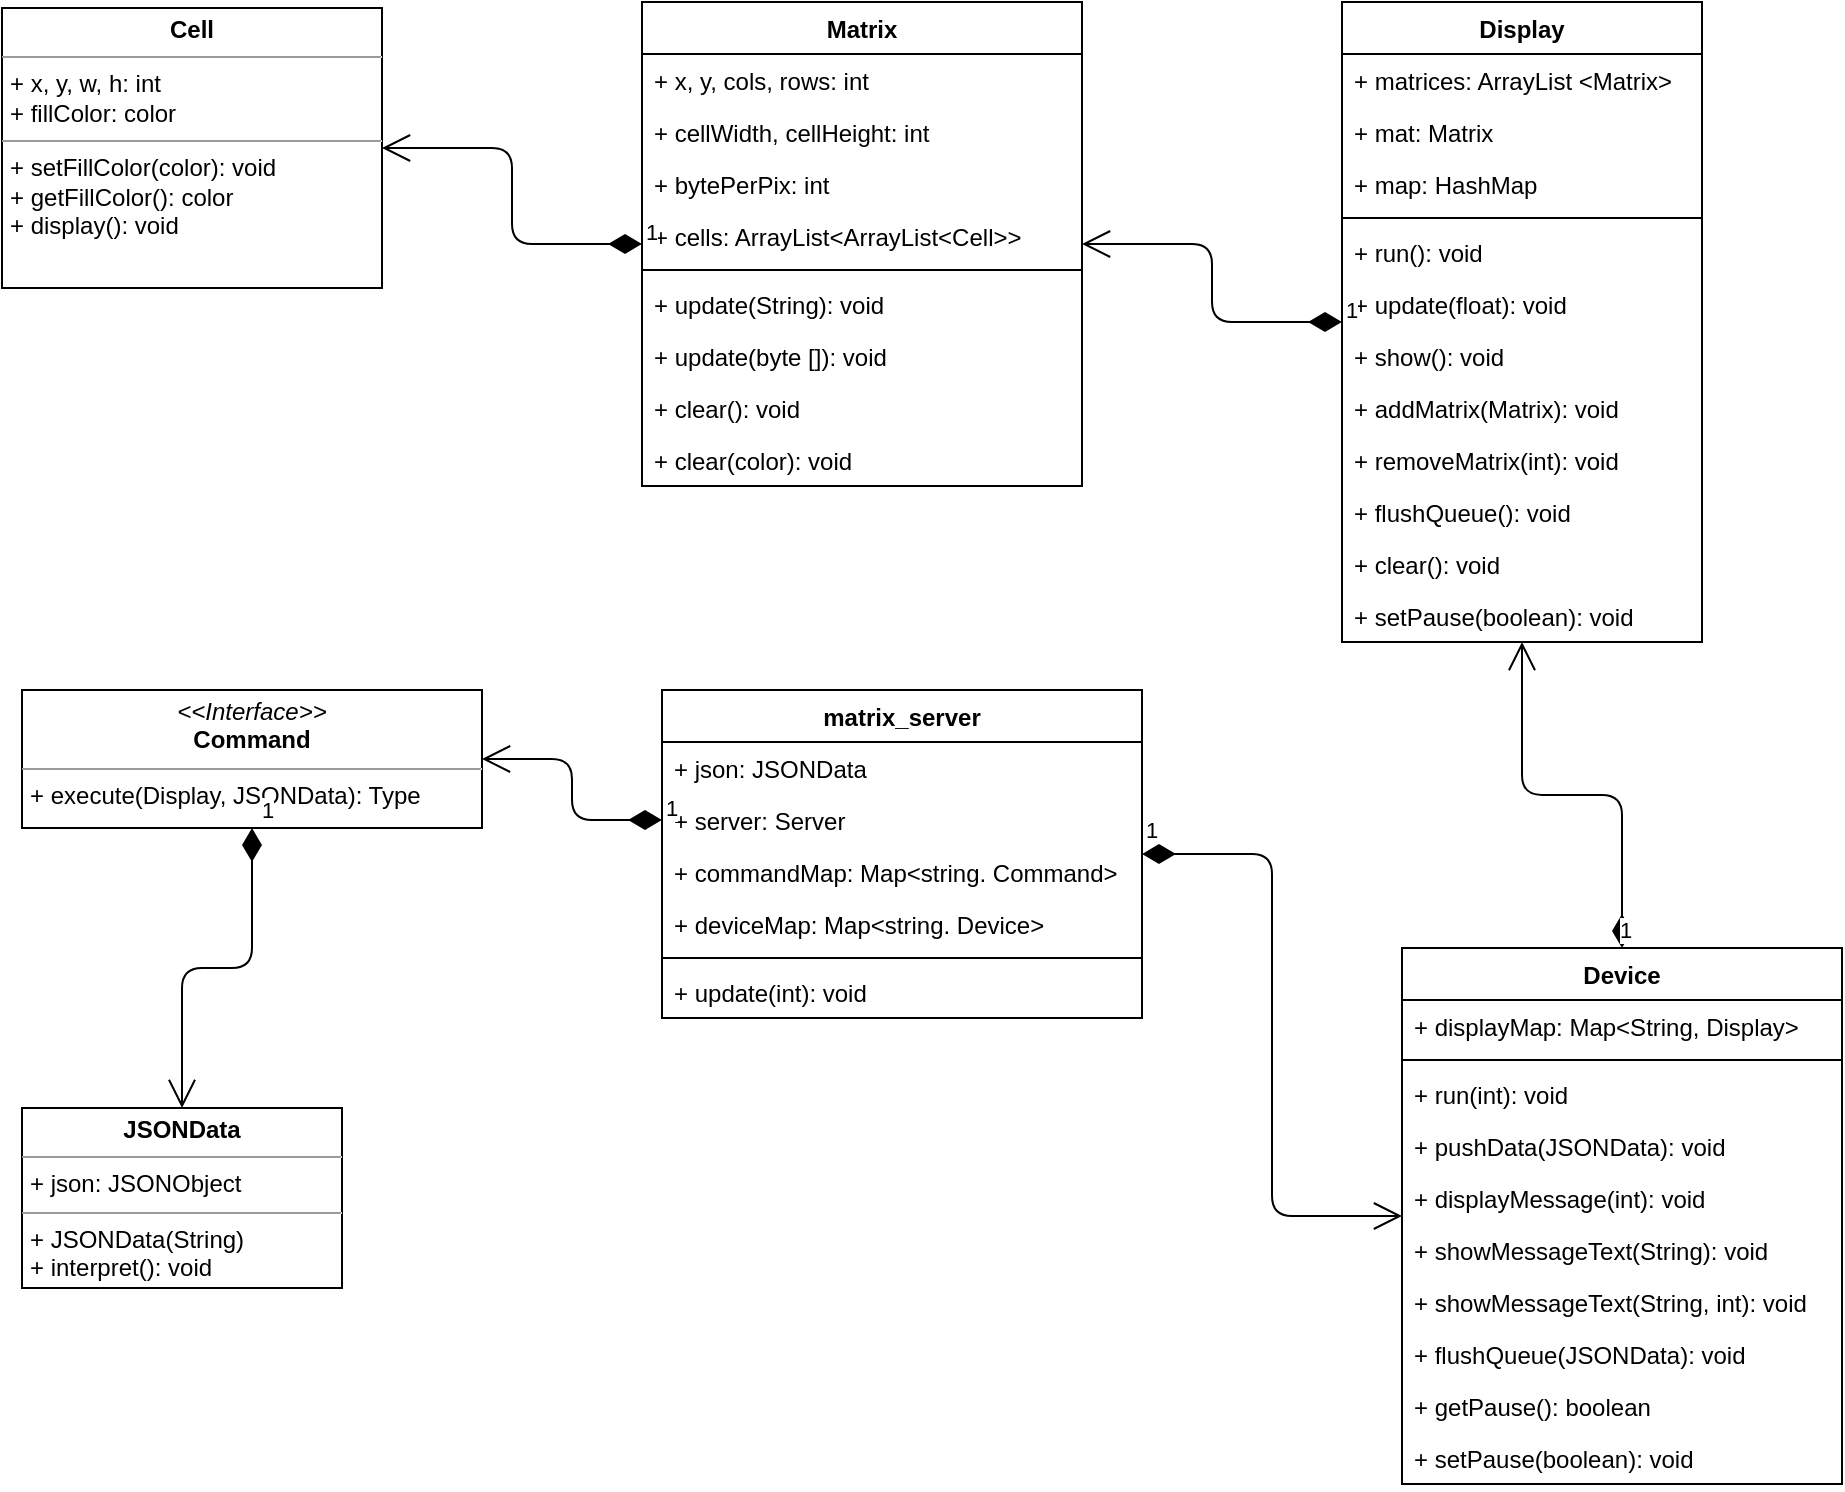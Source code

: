 <mxfile version="11.3.0" type="device" pages="1"><diagram name="Page-1" id="9f46799a-70d6-7492-0946-bef42562c5a5"><mxGraphModel dx="1422" dy="822" grid="1" gridSize="10" guides="1" tooltips="1" connect="1" arrows="1" fold="1" page="1" pageScale="1" pageWidth="1100" pageHeight="850" background="#ffffff" math="0" shadow="0"><root><mxCell id="0"/><mxCell id="1" parent="0"/><mxCell id="sKNOnBUhJWFSVRTP_x-Q-1" value="&lt;p style=&quot;margin: 0px ; margin-top: 4px ; text-align: center&quot;&gt;&lt;b&gt;Cell&lt;/b&gt;&lt;/p&gt;&lt;hr size=&quot;1&quot;&gt;&lt;p style=&quot;margin: 0px ; margin-left: 4px&quot;&gt;+ x, y, w, h: int&lt;br&gt;+ fillColor: color&lt;/p&gt;&lt;hr size=&quot;1&quot;&gt;&lt;p style=&quot;margin: 0px ; margin-left: 4px&quot;&gt;+ setFillColor(color): void&lt;br&gt;+ getFillColor(): color&lt;/p&gt;&lt;p style=&quot;margin: 0px ; margin-left: 4px&quot;&gt;+ display(): void&lt;/p&gt;" style="verticalAlign=top;align=left;overflow=fill;fontSize=12;fontFamily=Helvetica;html=1;" vertex="1" parent="1"><mxGeometry x="20" y="20" width="190" height="140" as="geometry"/></mxCell><mxCell id="sKNOnBUhJWFSVRTP_x-Q-10" value="Matrix" style="swimlane;fontStyle=1;align=center;verticalAlign=top;childLayout=stackLayout;horizontal=1;startSize=26;horizontalStack=0;resizeParent=1;resizeParentMax=0;resizeLast=0;collapsible=1;marginBottom=0;" vertex="1" parent="1"><mxGeometry x="340" y="17" width="220" height="242" as="geometry"/></mxCell><mxCell id="sKNOnBUhJWFSVRTP_x-Q-11" value="+ x, y, cols, rows: int" style="text;strokeColor=none;fillColor=none;align=left;verticalAlign=top;spacingLeft=4;spacingRight=4;overflow=hidden;rotatable=0;points=[[0,0.5],[1,0.5]];portConstraint=eastwest;" vertex="1" parent="sKNOnBUhJWFSVRTP_x-Q-10"><mxGeometry y="26" width="220" height="26" as="geometry"/></mxCell><mxCell id="sKNOnBUhJWFSVRTP_x-Q-14" value="+ cellWidth, cellHeight: int" style="text;strokeColor=none;fillColor=none;align=left;verticalAlign=top;spacingLeft=4;spacingRight=4;overflow=hidden;rotatable=0;points=[[0,0.5],[1,0.5]];portConstraint=eastwest;" vertex="1" parent="sKNOnBUhJWFSVRTP_x-Q-10"><mxGeometry y="52" width="220" height="26" as="geometry"/></mxCell><mxCell id="sKNOnBUhJWFSVRTP_x-Q-15" value="+ bytePerPix: int" style="text;strokeColor=none;fillColor=none;align=left;verticalAlign=top;spacingLeft=4;spacingRight=4;overflow=hidden;rotatable=0;points=[[0,0.5],[1,0.5]];portConstraint=eastwest;" vertex="1" parent="sKNOnBUhJWFSVRTP_x-Q-10"><mxGeometry y="78" width="220" height="26" as="geometry"/></mxCell><mxCell id="sKNOnBUhJWFSVRTP_x-Q-16" value="+ cells: ArrayList&lt;ArrayList&lt;Cell&gt;&gt;" style="text;strokeColor=none;fillColor=none;align=left;verticalAlign=top;spacingLeft=4;spacingRight=4;overflow=hidden;rotatable=0;points=[[0,0.5],[1,0.5]];portConstraint=eastwest;" vertex="1" parent="sKNOnBUhJWFSVRTP_x-Q-10"><mxGeometry y="104" width="220" height="26" as="geometry"/></mxCell><mxCell id="sKNOnBUhJWFSVRTP_x-Q-12" value="" style="line;strokeWidth=1;fillColor=none;align=left;verticalAlign=middle;spacingTop=-1;spacingLeft=3;spacingRight=3;rotatable=0;labelPosition=right;points=[];portConstraint=eastwest;" vertex="1" parent="sKNOnBUhJWFSVRTP_x-Q-10"><mxGeometry y="130" width="220" height="8" as="geometry"/></mxCell><mxCell id="sKNOnBUhJWFSVRTP_x-Q-13" value="+ update(String): void" style="text;strokeColor=none;fillColor=none;align=left;verticalAlign=top;spacingLeft=4;spacingRight=4;overflow=hidden;rotatable=0;points=[[0,0.5],[1,0.5]];portConstraint=eastwest;" vertex="1" parent="sKNOnBUhJWFSVRTP_x-Q-10"><mxGeometry y="138" width="220" height="26" as="geometry"/></mxCell><mxCell id="sKNOnBUhJWFSVRTP_x-Q-43" value="+ update(byte []): void" style="text;strokeColor=none;fillColor=none;align=left;verticalAlign=top;spacingLeft=4;spacingRight=4;overflow=hidden;rotatable=0;points=[[0,0.5],[1,0.5]];portConstraint=eastwest;" vertex="1" parent="sKNOnBUhJWFSVRTP_x-Q-10"><mxGeometry y="164" width="220" height="26" as="geometry"/></mxCell><mxCell id="sKNOnBUhJWFSVRTP_x-Q-44" value="+ clear(): void" style="text;strokeColor=none;fillColor=none;align=left;verticalAlign=top;spacingLeft=4;spacingRight=4;overflow=hidden;rotatable=0;points=[[0,0.5],[1,0.5]];portConstraint=eastwest;" vertex="1" parent="sKNOnBUhJWFSVRTP_x-Q-10"><mxGeometry y="190" width="220" height="26" as="geometry"/></mxCell><mxCell id="sKNOnBUhJWFSVRTP_x-Q-45" value="+ clear(color): void" style="text;strokeColor=none;fillColor=none;align=left;verticalAlign=top;spacingLeft=4;spacingRight=4;overflow=hidden;rotatable=0;points=[[0,0.5],[1,0.5]];portConstraint=eastwest;" vertex="1" parent="sKNOnBUhJWFSVRTP_x-Q-10"><mxGeometry y="216" width="220" height="26" as="geometry"/></mxCell><mxCell id="sKNOnBUhJWFSVRTP_x-Q-31" value="Display" style="swimlane;fontStyle=1;align=center;verticalAlign=top;childLayout=stackLayout;horizontal=1;startSize=26;horizontalStack=0;resizeParent=1;resizeParentMax=0;resizeLast=0;collapsible=1;marginBottom=0;" vertex="1" parent="1"><mxGeometry x="690" y="17" width="180" height="320" as="geometry"/></mxCell><mxCell id="sKNOnBUhJWFSVRTP_x-Q-32" value="+ matrices: ArrayList &lt;Matrix&gt;" style="text;strokeColor=none;fillColor=none;align=left;verticalAlign=top;spacingLeft=4;spacingRight=4;overflow=hidden;rotatable=0;points=[[0,0.5],[1,0.5]];portConstraint=eastwest;" vertex="1" parent="sKNOnBUhJWFSVRTP_x-Q-31"><mxGeometry y="26" width="180" height="26" as="geometry"/></mxCell><mxCell id="sKNOnBUhJWFSVRTP_x-Q-35" value="+ mat: Matrix" style="text;strokeColor=none;fillColor=none;align=left;verticalAlign=top;spacingLeft=4;spacingRight=4;overflow=hidden;rotatable=0;points=[[0,0.5],[1,0.5]];portConstraint=eastwest;" vertex="1" parent="sKNOnBUhJWFSVRTP_x-Q-31"><mxGeometry y="52" width="180" height="26" as="geometry"/></mxCell><mxCell id="sKNOnBUhJWFSVRTP_x-Q-42" value="+ map: HashMap" style="text;strokeColor=none;fillColor=none;align=left;verticalAlign=top;spacingLeft=4;spacingRight=4;overflow=hidden;rotatable=0;points=[[0,0.5],[1,0.5]];portConstraint=eastwest;" vertex="1" parent="sKNOnBUhJWFSVRTP_x-Q-31"><mxGeometry y="78" width="180" height="26" as="geometry"/></mxCell><mxCell id="sKNOnBUhJWFSVRTP_x-Q-33" value="" style="line;strokeWidth=1;fillColor=none;align=left;verticalAlign=middle;spacingTop=-1;spacingLeft=3;spacingRight=3;rotatable=0;labelPosition=right;points=[];portConstraint=eastwest;" vertex="1" parent="sKNOnBUhJWFSVRTP_x-Q-31"><mxGeometry y="104" width="180" height="8" as="geometry"/></mxCell><mxCell id="sKNOnBUhJWFSVRTP_x-Q-34" value="+ run(): void" style="text;strokeColor=none;fillColor=none;align=left;verticalAlign=top;spacingLeft=4;spacingRight=4;overflow=hidden;rotatable=0;points=[[0,0.5],[1,0.5]];portConstraint=eastwest;" vertex="1" parent="sKNOnBUhJWFSVRTP_x-Q-31"><mxGeometry y="112" width="180" height="26" as="geometry"/></mxCell><mxCell id="sKNOnBUhJWFSVRTP_x-Q-46" value="+ update(float): void" style="text;strokeColor=none;fillColor=none;align=left;verticalAlign=top;spacingLeft=4;spacingRight=4;overflow=hidden;rotatable=0;points=[[0,0.5],[1,0.5]];portConstraint=eastwest;" vertex="1" parent="sKNOnBUhJWFSVRTP_x-Q-31"><mxGeometry y="138" width="180" height="26" as="geometry"/></mxCell><mxCell id="sKNOnBUhJWFSVRTP_x-Q-47" value="+ show(): void" style="text;strokeColor=none;fillColor=none;align=left;verticalAlign=top;spacingLeft=4;spacingRight=4;overflow=hidden;rotatable=0;points=[[0,0.5],[1,0.5]];portConstraint=eastwest;" vertex="1" parent="sKNOnBUhJWFSVRTP_x-Q-31"><mxGeometry y="164" width="180" height="26" as="geometry"/></mxCell><mxCell id="sKNOnBUhJWFSVRTP_x-Q-48" value="+ addMatrix(Matrix): void" style="text;strokeColor=none;fillColor=none;align=left;verticalAlign=top;spacingLeft=4;spacingRight=4;overflow=hidden;rotatable=0;points=[[0,0.5],[1,0.5]];portConstraint=eastwest;" vertex="1" parent="sKNOnBUhJWFSVRTP_x-Q-31"><mxGeometry y="190" width="180" height="26" as="geometry"/></mxCell><mxCell id="sKNOnBUhJWFSVRTP_x-Q-49" value="+ removeMatrix(int): void" style="text;strokeColor=none;fillColor=none;align=left;verticalAlign=top;spacingLeft=4;spacingRight=4;overflow=hidden;rotatable=0;points=[[0,0.5],[1,0.5]];portConstraint=eastwest;" vertex="1" parent="sKNOnBUhJWFSVRTP_x-Q-31"><mxGeometry y="216" width="180" height="26" as="geometry"/></mxCell><mxCell id="sKNOnBUhJWFSVRTP_x-Q-50" value="+ flushQueue(): void" style="text;strokeColor=none;fillColor=none;align=left;verticalAlign=top;spacingLeft=4;spacingRight=4;overflow=hidden;rotatable=0;points=[[0,0.5],[1,0.5]];portConstraint=eastwest;" vertex="1" parent="sKNOnBUhJWFSVRTP_x-Q-31"><mxGeometry y="242" width="180" height="26" as="geometry"/></mxCell><mxCell id="sKNOnBUhJWFSVRTP_x-Q-51" value="+ clear(): void" style="text;strokeColor=none;fillColor=none;align=left;verticalAlign=top;spacingLeft=4;spacingRight=4;overflow=hidden;rotatable=0;points=[[0,0.5],[1,0.5]];portConstraint=eastwest;" vertex="1" parent="sKNOnBUhJWFSVRTP_x-Q-31"><mxGeometry y="268" width="180" height="26" as="geometry"/></mxCell><mxCell id="sKNOnBUhJWFSVRTP_x-Q-52" value="+ setPause(boolean): void" style="text;strokeColor=none;fillColor=none;align=left;verticalAlign=top;spacingLeft=4;spacingRight=4;overflow=hidden;rotatable=0;points=[[0,0.5],[1,0.5]];portConstraint=eastwest;" vertex="1" parent="sKNOnBUhJWFSVRTP_x-Q-31"><mxGeometry y="294" width="180" height="26" as="geometry"/></mxCell><mxCell id="sKNOnBUhJWFSVRTP_x-Q-53" value="1" style="endArrow=open;html=1;endSize=12;startArrow=diamondThin;startSize=14;startFill=1;edgeStyle=orthogonalEdgeStyle;align=left;verticalAlign=bottom;" edge="1" parent="1" source="sKNOnBUhJWFSVRTP_x-Q-10" target="sKNOnBUhJWFSVRTP_x-Q-1"><mxGeometry x="-1" y="3" relative="1" as="geometry"><mxPoint x="210" y="230" as="sourcePoint"/><mxPoint x="370" y="230" as="targetPoint"/></mxGeometry></mxCell><mxCell id="sKNOnBUhJWFSVRTP_x-Q-54" value="1" style="endArrow=open;html=1;endSize=12;startArrow=diamondThin;startSize=14;startFill=1;edgeStyle=orthogonalEdgeStyle;align=left;verticalAlign=bottom;" edge="1" parent="1" source="sKNOnBUhJWFSVRTP_x-Q-31" target="sKNOnBUhJWFSVRTP_x-Q-10"><mxGeometry x="-1" y="3" relative="1" as="geometry"><mxPoint x="440" y="350" as="sourcePoint"/><mxPoint x="600" y="350" as="targetPoint"/></mxGeometry></mxCell><mxCell id="sKNOnBUhJWFSVRTP_x-Q-55" value="matrix_server" style="swimlane;fontStyle=1;align=center;verticalAlign=top;childLayout=stackLayout;horizontal=1;startSize=26;horizontalStack=0;resizeParent=1;resizeParentMax=0;resizeLast=0;collapsible=1;marginBottom=0;" vertex="1" parent="1"><mxGeometry x="350" y="361" width="240" height="164" as="geometry"/></mxCell><mxCell id="sKNOnBUhJWFSVRTP_x-Q-56" value="+ json: JSONData" style="text;strokeColor=none;fillColor=none;align=left;verticalAlign=top;spacingLeft=4;spacingRight=4;overflow=hidden;rotatable=0;points=[[0,0.5],[1,0.5]];portConstraint=eastwest;" vertex="1" parent="sKNOnBUhJWFSVRTP_x-Q-55"><mxGeometry y="26" width="240" height="26" as="geometry"/></mxCell><mxCell id="sKNOnBUhJWFSVRTP_x-Q-59" value="+ server: Server" style="text;strokeColor=none;fillColor=none;align=left;verticalAlign=top;spacingLeft=4;spacingRight=4;overflow=hidden;rotatable=0;points=[[0,0.5],[1,0.5]];portConstraint=eastwest;" vertex="1" parent="sKNOnBUhJWFSVRTP_x-Q-55"><mxGeometry y="52" width="240" height="26" as="geometry"/></mxCell><mxCell id="sKNOnBUhJWFSVRTP_x-Q-61" value="+ commandMap: Map&lt;string. Command&gt;" style="text;strokeColor=none;fillColor=none;align=left;verticalAlign=top;spacingLeft=4;spacingRight=4;overflow=hidden;rotatable=0;points=[[0,0.5],[1,0.5]];portConstraint=eastwest;" vertex="1" parent="sKNOnBUhJWFSVRTP_x-Q-55"><mxGeometry y="78" width="240" height="26" as="geometry"/></mxCell><mxCell id="sKNOnBUhJWFSVRTP_x-Q-73" value="+ deviceMap: Map&lt;string. Device&gt;" style="text;strokeColor=none;fillColor=none;align=left;verticalAlign=top;spacingLeft=4;spacingRight=4;overflow=hidden;rotatable=0;points=[[0,0.5],[1,0.5]];portConstraint=eastwest;" vertex="1" parent="sKNOnBUhJWFSVRTP_x-Q-55"><mxGeometry y="104" width="240" height="26" as="geometry"/></mxCell><mxCell id="sKNOnBUhJWFSVRTP_x-Q-57" value="" style="line;strokeWidth=1;fillColor=none;align=left;verticalAlign=middle;spacingTop=-1;spacingLeft=3;spacingRight=3;rotatable=0;labelPosition=right;points=[];portConstraint=eastwest;" vertex="1" parent="sKNOnBUhJWFSVRTP_x-Q-55"><mxGeometry y="130" width="240" height="8" as="geometry"/></mxCell><mxCell id="sKNOnBUhJWFSVRTP_x-Q-58" value="+ update(int): void" style="text;strokeColor=none;fillColor=none;align=left;verticalAlign=top;spacingLeft=4;spacingRight=4;overflow=hidden;rotatable=0;points=[[0,0.5],[1,0.5]];portConstraint=eastwest;" vertex="1" parent="sKNOnBUhJWFSVRTP_x-Q-55"><mxGeometry y="138" width="240" height="26" as="geometry"/></mxCell><mxCell id="sKNOnBUhJWFSVRTP_x-Q-62" value="&lt;p style=&quot;margin: 0px ; margin-top: 4px ; text-align: center&quot;&gt;&lt;i&gt;&amp;lt;&amp;lt;Interface&amp;gt;&amp;gt;&lt;/i&gt;&lt;br&gt;&lt;b&gt;Command&lt;/b&gt;&lt;/p&gt;&lt;hr size=&quot;1&quot;&gt;&lt;p style=&quot;margin: 0px ; margin-left: 4px&quot;&gt;&lt;/p&gt;&lt;p style=&quot;margin: 0px ; margin-left: 4px&quot;&gt;+ execute(Display, JSONData): Type&lt;/p&gt;" style="verticalAlign=top;align=left;overflow=fill;fontSize=12;fontFamily=Helvetica;html=1;" vertex="1" parent="1"><mxGeometry x="30" y="361" width="230" height="69" as="geometry"/></mxCell><mxCell id="sKNOnBUhJWFSVRTP_x-Q-63" value="&lt;p style=&quot;margin: 0px ; margin-top: 4px ; text-align: center&quot;&gt;&lt;b&gt;JSONData&lt;/b&gt;&lt;/p&gt;&lt;hr size=&quot;1&quot;&gt;&lt;p style=&quot;margin: 0px ; margin-left: 4px&quot;&gt;+ json: JSONObject&lt;/p&gt;&lt;hr size=&quot;1&quot;&gt;&lt;p style=&quot;margin: 0px ; margin-left: 4px&quot;&gt;+ JSONData(String)&lt;/p&gt;&lt;p style=&quot;margin: 0px ; margin-left: 4px&quot;&gt;+ interpret(): void&lt;/p&gt;" style="verticalAlign=top;align=left;overflow=fill;fontSize=12;fontFamily=Helvetica;html=1;" vertex="1" parent="1"><mxGeometry x="30" y="570" width="160" height="90" as="geometry"/></mxCell><mxCell id="sKNOnBUhJWFSVRTP_x-Q-66" value="1" style="endArrow=open;html=1;endSize=12;startArrow=diamondThin;startSize=14;startFill=1;edgeStyle=orthogonalEdgeStyle;align=left;verticalAlign=bottom;" edge="1" parent="1" source="sKNOnBUhJWFSVRTP_x-Q-62" target="sKNOnBUhJWFSVRTP_x-Q-63"><mxGeometry x="-1" y="3" relative="1" as="geometry"><mxPoint x="240" y="550" as="sourcePoint"/><mxPoint x="400" y="550" as="targetPoint"/></mxGeometry></mxCell><mxCell id="sKNOnBUhJWFSVRTP_x-Q-67" value="1" style="endArrow=open;html=1;endSize=12;startArrow=diamondThin;startSize=14;startFill=1;edgeStyle=orthogonalEdgeStyle;align=left;verticalAlign=bottom;" edge="1" parent="1" source="sKNOnBUhJWFSVRTP_x-Q-59" target="sKNOnBUhJWFSVRTP_x-Q-62"><mxGeometry x="-1" y="3" relative="1" as="geometry"><mxPoint x="280" y="580" as="sourcePoint"/><mxPoint x="440" y="580" as="targetPoint"/></mxGeometry></mxCell><mxCell id="sKNOnBUhJWFSVRTP_x-Q-68" value="1" style="endArrow=open;html=1;endSize=12;startArrow=diamondThin;startSize=14;startFill=1;edgeStyle=orthogonalEdgeStyle;align=left;verticalAlign=bottom;" edge="1" parent="1" source="sKNOnBUhJWFSVRTP_x-Q-69" target="sKNOnBUhJWFSVRTP_x-Q-31"><mxGeometry x="-1" y="3" relative="1" as="geometry"><mxPoint x="500" y="620" as="sourcePoint"/><mxPoint x="660" y="620" as="targetPoint"/></mxGeometry></mxCell><mxCell id="sKNOnBUhJWFSVRTP_x-Q-69" value="Device" style="swimlane;fontStyle=1;align=center;verticalAlign=top;childLayout=stackLayout;horizontal=1;startSize=26;horizontalStack=0;resizeParent=1;resizeParentMax=0;resizeLast=0;collapsible=1;marginBottom=0;" vertex="1" parent="1"><mxGeometry x="720" y="490" width="220" height="268" as="geometry"/></mxCell><mxCell id="sKNOnBUhJWFSVRTP_x-Q-70" value="+ displayMap: Map&lt;String, Display&gt;" style="text;strokeColor=none;fillColor=none;align=left;verticalAlign=top;spacingLeft=4;spacingRight=4;overflow=hidden;rotatable=0;points=[[0,0.5],[1,0.5]];portConstraint=eastwest;" vertex="1" parent="sKNOnBUhJWFSVRTP_x-Q-69"><mxGeometry y="26" width="220" height="26" as="geometry"/></mxCell><mxCell id="sKNOnBUhJWFSVRTP_x-Q-71" value="" style="line;strokeWidth=1;fillColor=none;align=left;verticalAlign=middle;spacingTop=-1;spacingLeft=3;spacingRight=3;rotatable=0;labelPosition=right;points=[];portConstraint=eastwest;" vertex="1" parent="sKNOnBUhJWFSVRTP_x-Q-69"><mxGeometry y="52" width="220" height="8" as="geometry"/></mxCell><mxCell id="sKNOnBUhJWFSVRTP_x-Q-72" value="+ run(int): void" style="text;strokeColor=none;fillColor=none;align=left;verticalAlign=top;spacingLeft=4;spacingRight=4;overflow=hidden;rotatable=0;points=[[0,0.5],[1,0.5]];portConstraint=eastwest;" vertex="1" parent="sKNOnBUhJWFSVRTP_x-Q-69"><mxGeometry y="60" width="220" height="26" as="geometry"/></mxCell><mxCell id="sKNOnBUhJWFSVRTP_x-Q-77" value="+ pushData(JSONData): void" style="text;strokeColor=none;fillColor=none;align=left;verticalAlign=top;spacingLeft=4;spacingRight=4;overflow=hidden;rotatable=0;points=[[0,0.5],[1,0.5]];portConstraint=eastwest;" vertex="1" parent="sKNOnBUhJWFSVRTP_x-Q-69"><mxGeometry y="86" width="220" height="26" as="geometry"/></mxCell><mxCell id="sKNOnBUhJWFSVRTP_x-Q-78" value="+ displayMessage(int): void" style="text;strokeColor=none;fillColor=none;align=left;verticalAlign=top;spacingLeft=4;spacingRight=4;overflow=hidden;rotatable=0;points=[[0,0.5],[1,0.5]];portConstraint=eastwest;" vertex="1" parent="sKNOnBUhJWFSVRTP_x-Q-69"><mxGeometry y="112" width="220" height="26" as="geometry"/></mxCell><mxCell id="sKNOnBUhJWFSVRTP_x-Q-79" value="+ showMessageText(String): void" style="text;strokeColor=none;fillColor=none;align=left;verticalAlign=top;spacingLeft=4;spacingRight=4;overflow=hidden;rotatable=0;points=[[0,0.5],[1,0.5]];portConstraint=eastwest;" vertex="1" parent="sKNOnBUhJWFSVRTP_x-Q-69"><mxGeometry y="138" width="220" height="26" as="geometry"/></mxCell><mxCell id="sKNOnBUhJWFSVRTP_x-Q-80" value="+ showMessageText(String, int): void" style="text;strokeColor=none;fillColor=none;align=left;verticalAlign=top;spacingLeft=4;spacingRight=4;overflow=hidden;rotatable=0;points=[[0,0.5],[1,0.5]];portConstraint=eastwest;" vertex="1" parent="sKNOnBUhJWFSVRTP_x-Q-69"><mxGeometry y="164" width="220" height="26" as="geometry"/></mxCell><mxCell id="sKNOnBUhJWFSVRTP_x-Q-81" value="+ flushQueue(JSONData): void" style="text;strokeColor=none;fillColor=none;align=left;verticalAlign=top;spacingLeft=4;spacingRight=4;overflow=hidden;rotatable=0;points=[[0,0.5],[1,0.5]];portConstraint=eastwest;" vertex="1" parent="sKNOnBUhJWFSVRTP_x-Q-69"><mxGeometry y="190" width="220" height="26" as="geometry"/></mxCell><mxCell id="sKNOnBUhJWFSVRTP_x-Q-82" value="+ getPause(): boolean" style="text;strokeColor=none;fillColor=none;align=left;verticalAlign=top;spacingLeft=4;spacingRight=4;overflow=hidden;rotatable=0;points=[[0,0.5],[1,0.5]];portConstraint=eastwest;" vertex="1" parent="sKNOnBUhJWFSVRTP_x-Q-69"><mxGeometry y="216" width="220" height="26" as="geometry"/></mxCell><mxCell id="sKNOnBUhJWFSVRTP_x-Q-83" value="+ setPause(boolean): void" style="text;strokeColor=none;fillColor=none;align=left;verticalAlign=top;spacingLeft=4;spacingRight=4;overflow=hidden;rotatable=0;points=[[0,0.5],[1,0.5]];portConstraint=eastwest;" vertex="1" parent="sKNOnBUhJWFSVRTP_x-Q-69"><mxGeometry y="242" width="220" height="26" as="geometry"/></mxCell><mxCell id="sKNOnBUhJWFSVRTP_x-Q-75" value="1" style="endArrow=open;html=1;endSize=12;startArrow=diamondThin;startSize=14;startFill=1;edgeStyle=orthogonalEdgeStyle;align=left;verticalAlign=bottom;" edge="1" parent="1" source="sKNOnBUhJWFSVRTP_x-Q-55" target="sKNOnBUhJWFSVRTP_x-Q-69"><mxGeometry x="-1" y="3" relative="1" as="geometry"><mxPoint x="660" y="630" as="sourcePoint"/><mxPoint x="820" y="630" as="targetPoint"/></mxGeometry></mxCell></root></mxGraphModel></diagram></mxfile>